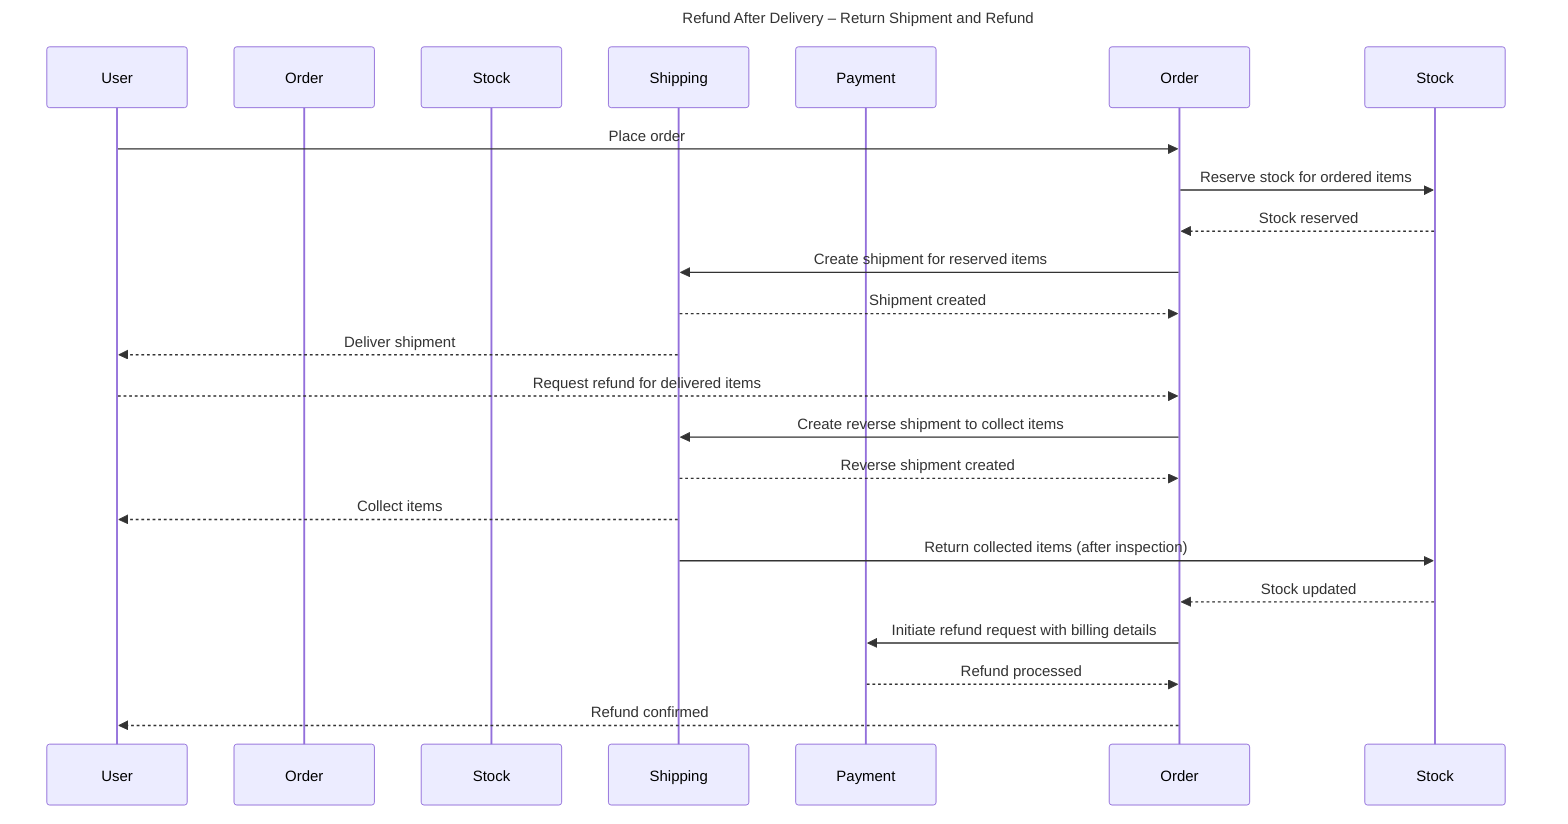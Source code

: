 sequenceDiagram
    title Refund After Delivery – Return Shipment and Refund

    participant User
    participant OrderService as Order
    participant Inventory as Stock
    participant Shipping as Shipping
    participant Payment as Payment

    User->>Order: Place order
    Order->>Stock: Reserve stock for ordered items
    Stock-->>Order: Stock reserved

    Order->>Shipping: Create shipment for reserved items
    Shipping-->>Order: Shipment created

    Shipping-->>User: Deliver shipment
    User-->>Order: Request refund for delivered items

    Order->>Shipping: Create reverse shipment to collect items
    Shipping-->>Order: Reverse shipment created

    Shipping-->>User: Collect items
    Shipping->>Stock: Return collected items (after inspection)
    Stock-->>Order: Stock updated

    Order->>Payment: Initiate refund request with billing details
    Payment-->>Order: Refund processed

    Order-->>User: Refund confirmed